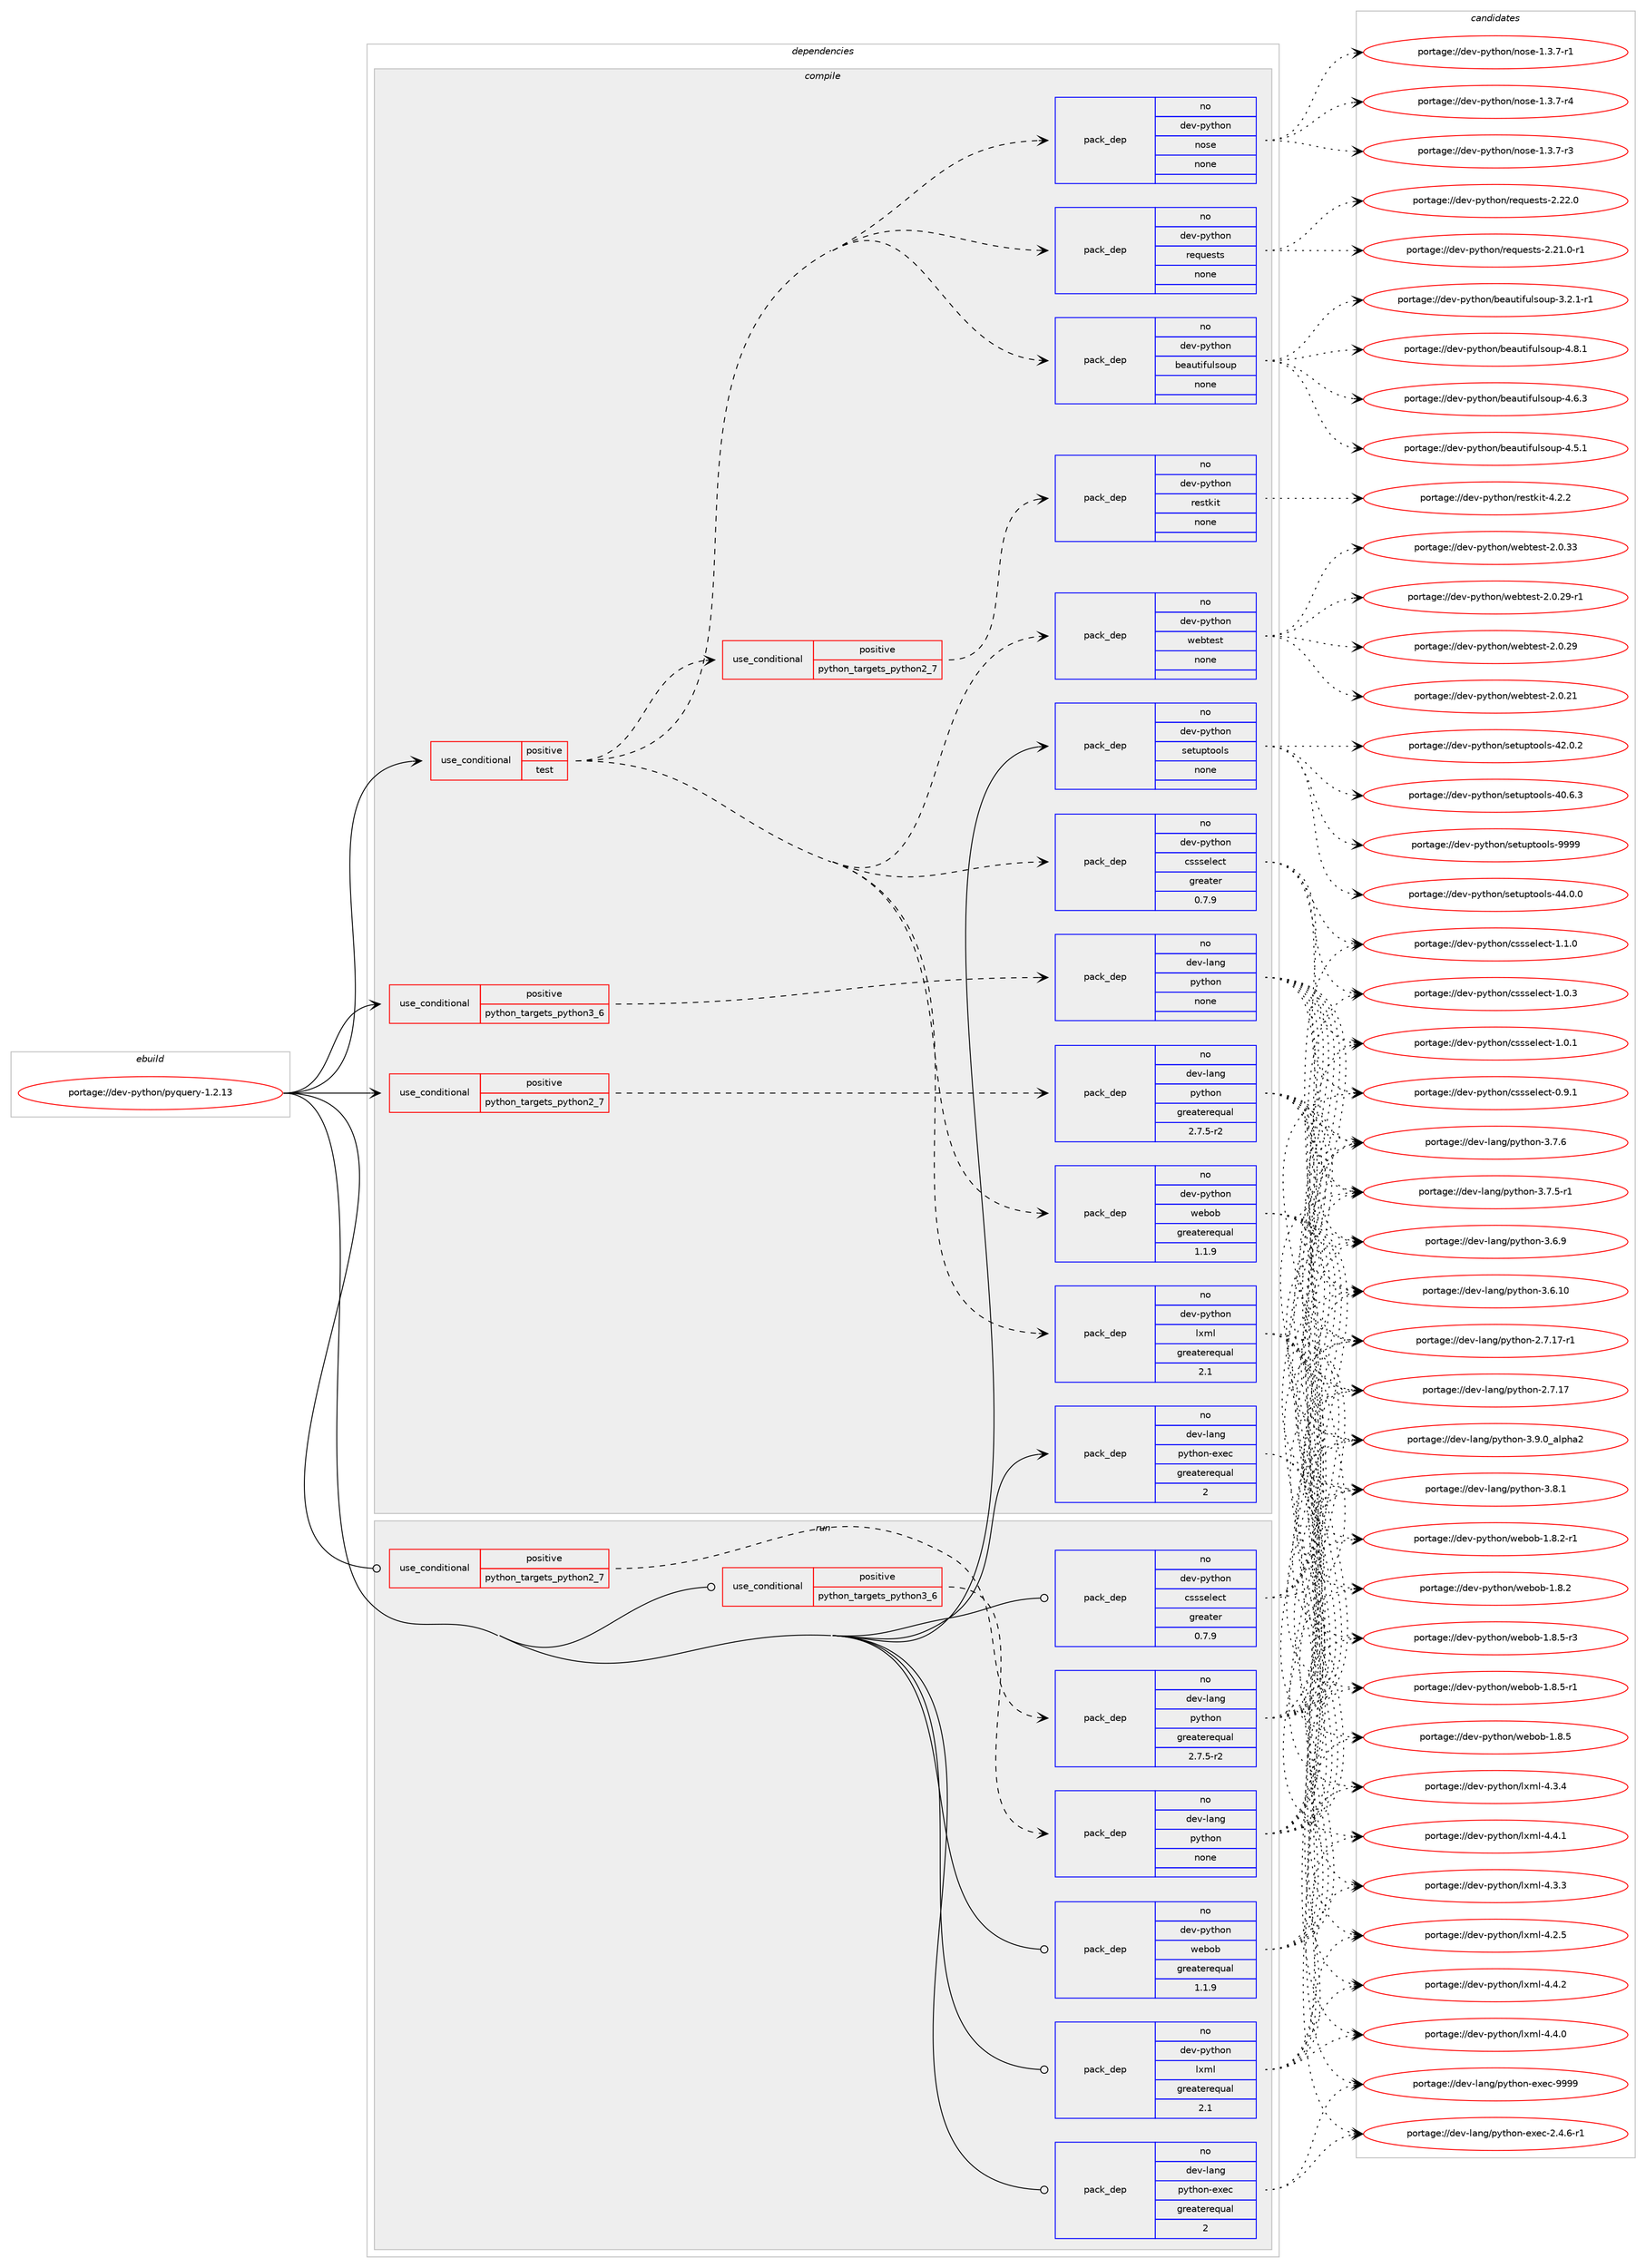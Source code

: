 digraph prolog {

# *************
# Graph options
# *************

newrank=true;
concentrate=true;
compound=true;
graph [rankdir=LR,fontname=Helvetica,fontsize=10,ranksep=1.5];#, ranksep=2.5, nodesep=0.2];
edge  [arrowhead=vee];
node  [fontname=Helvetica,fontsize=10];

# **********
# The ebuild
# **********

subgraph cluster_leftcol {
color=gray;
label=<<i>ebuild</i>>;
id [label="portage://dev-python/pyquery-1.2.13", color=red, width=4, href="../dev-python/pyquery-1.2.13.svg"];
}

# ****************
# The dependencies
# ****************

subgraph cluster_midcol {
color=gray;
label=<<i>dependencies</i>>;
subgraph cluster_compile {
fillcolor="#eeeeee";
style=filled;
label=<<i>compile</i>>;
subgraph cond108744 {
dependency435699 [label=<<TABLE BORDER="0" CELLBORDER="1" CELLSPACING="0" CELLPADDING="4"><TR><TD ROWSPAN="3" CELLPADDING="10">use_conditional</TD></TR><TR><TD>positive</TD></TR><TR><TD>python_targets_python2_7</TD></TR></TABLE>>, shape=none, color=red];
subgraph pack322029 {
dependency435700 [label=<<TABLE BORDER="0" CELLBORDER="1" CELLSPACING="0" CELLPADDING="4" WIDTH="220"><TR><TD ROWSPAN="6" CELLPADDING="30">pack_dep</TD></TR><TR><TD WIDTH="110">no</TD></TR><TR><TD>dev-lang</TD></TR><TR><TD>python</TD></TR><TR><TD>greaterequal</TD></TR><TR><TD>2.7.5-r2</TD></TR></TABLE>>, shape=none, color=blue];
}
dependency435699:e -> dependency435700:w [weight=20,style="dashed",arrowhead="vee"];
}
id:e -> dependency435699:w [weight=20,style="solid",arrowhead="vee"];
subgraph cond108745 {
dependency435701 [label=<<TABLE BORDER="0" CELLBORDER="1" CELLSPACING="0" CELLPADDING="4"><TR><TD ROWSPAN="3" CELLPADDING="10">use_conditional</TD></TR><TR><TD>positive</TD></TR><TR><TD>python_targets_python3_6</TD></TR></TABLE>>, shape=none, color=red];
subgraph pack322030 {
dependency435702 [label=<<TABLE BORDER="0" CELLBORDER="1" CELLSPACING="0" CELLPADDING="4" WIDTH="220"><TR><TD ROWSPAN="6" CELLPADDING="30">pack_dep</TD></TR><TR><TD WIDTH="110">no</TD></TR><TR><TD>dev-lang</TD></TR><TR><TD>python</TD></TR><TR><TD>none</TD></TR><TR><TD></TD></TR></TABLE>>, shape=none, color=blue];
}
dependency435701:e -> dependency435702:w [weight=20,style="dashed",arrowhead="vee"];
}
id:e -> dependency435701:w [weight=20,style="solid",arrowhead="vee"];
subgraph cond108746 {
dependency435703 [label=<<TABLE BORDER="0" CELLBORDER="1" CELLSPACING="0" CELLPADDING="4"><TR><TD ROWSPAN="3" CELLPADDING="10">use_conditional</TD></TR><TR><TD>positive</TD></TR><TR><TD>test</TD></TR></TABLE>>, shape=none, color=red];
subgraph pack322031 {
dependency435704 [label=<<TABLE BORDER="0" CELLBORDER="1" CELLSPACING="0" CELLPADDING="4" WIDTH="220"><TR><TD ROWSPAN="6" CELLPADDING="30">pack_dep</TD></TR><TR><TD WIDTH="110">no</TD></TR><TR><TD>dev-python</TD></TR><TR><TD>lxml</TD></TR><TR><TD>greaterequal</TD></TR><TR><TD>2.1</TD></TR></TABLE>>, shape=none, color=blue];
}
dependency435703:e -> dependency435704:w [weight=20,style="dashed",arrowhead="vee"];
subgraph pack322032 {
dependency435705 [label=<<TABLE BORDER="0" CELLBORDER="1" CELLSPACING="0" CELLPADDING="4" WIDTH="220"><TR><TD ROWSPAN="6" CELLPADDING="30">pack_dep</TD></TR><TR><TD WIDTH="110">no</TD></TR><TR><TD>dev-python</TD></TR><TR><TD>cssselect</TD></TR><TR><TD>greater</TD></TR><TR><TD>0.7.9</TD></TR></TABLE>>, shape=none, color=blue];
}
dependency435703:e -> dependency435705:w [weight=20,style="dashed",arrowhead="vee"];
subgraph pack322033 {
dependency435706 [label=<<TABLE BORDER="0" CELLBORDER="1" CELLSPACING="0" CELLPADDING="4" WIDTH="220"><TR><TD ROWSPAN="6" CELLPADDING="30">pack_dep</TD></TR><TR><TD WIDTH="110">no</TD></TR><TR><TD>dev-python</TD></TR><TR><TD>webob</TD></TR><TR><TD>greaterequal</TD></TR><TR><TD>1.1.9</TD></TR></TABLE>>, shape=none, color=blue];
}
dependency435703:e -> dependency435706:w [weight=20,style="dashed",arrowhead="vee"];
subgraph pack322034 {
dependency435707 [label=<<TABLE BORDER="0" CELLBORDER="1" CELLSPACING="0" CELLPADDING="4" WIDTH="220"><TR><TD ROWSPAN="6" CELLPADDING="30">pack_dep</TD></TR><TR><TD WIDTH="110">no</TD></TR><TR><TD>dev-python</TD></TR><TR><TD>beautifulsoup</TD></TR><TR><TD>none</TD></TR><TR><TD></TD></TR></TABLE>>, shape=none, color=blue];
}
dependency435703:e -> dependency435707:w [weight=20,style="dashed",arrowhead="vee"];
subgraph pack322035 {
dependency435708 [label=<<TABLE BORDER="0" CELLBORDER="1" CELLSPACING="0" CELLPADDING="4" WIDTH="220"><TR><TD ROWSPAN="6" CELLPADDING="30">pack_dep</TD></TR><TR><TD WIDTH="110">no</TD></TR><TR><TD>dev-python</TD></TR><TR><TD>requests</TD></TR><TR><TD>none</TD></TR><TR><TD></TD></TR></TABLE>>, shape=none, color=blue];
}
dependency435703:e -> dependency435708:w [weight=20,style="dashed",arrowhead="vee"];
subgraph pack322036 {
dependency435709 [label=<<TABLE BORDER="0" CELLBORDER="1" CELLSPACING="0" CELLPADDING="4" WIDTH="220"><TR><TD ROWSPAN="6" CELLPADDING="30">pack_dep</TD></TR><TR><TD WIDTH="110">no</TD></TR><TR><TD>dev-python</TD></TR><TR><TD>nose</TD></TR><TR><TD>none</TD></TR><TR><TD></TD></TR></TABLE>>, shape=none, color=blue];
}
dependency435703:e -> dependency435709:w [weight=20,style="dashed",arrowhead="vee"];
subgraph pack322037 {
dependency435710 [label=<<TABLE BORDER="0" CELLBORDER="1" CELLSPACING="0" CELLPADDING="4" WIDTH="220"><TR><TD ROWSPAN="6" CELLPADDING="30">pack_dep</TD></TR><TR><TD WIDTH="110">no</TD></TR><TR><TD>dev-python</TD></TR><TR><TD>webtest</TD></TR><TR><TD>none</TD></TR><TR><TD></TD></TR></TABLE>>, shape=none, color=blue];
}
dependency435703:e -> dependency435710:w [weight=20,style="dashed",arrowhead="vee"];
subgraph cond108747 {
dependency435711 [label=<<TABLE BORDER="0" CELLBORDER="1" CELLSPACING="0" CELLPADDING="4"><TR><TD ROWSPAN="3" CELLPADDING="10">use_conditional</TD></TR><TR><TD>positive</TD></TR><TR><TD>python_targets_python2_7</TD></TR></TABLE>>, shape=none, color=red];
subgraph pack322038 {
dependency435712 [label=<<TABLE BORDER="0" CELLBORDER="1" CELLSPACING="0" CELLPADDING="4" WIDTH="220"><TR><TD ROWSPAN="6" CELLPADDING="30">pack_dep</TD></TR><TR><TD WIDTH="110">no</TD></TR><TR><TD>dev-python</TD></TR><TR><TD>restkit</TD></TR><TR><TD>none</TD></TR><TR><TD></TD></TR></TABLE>>, shape=none, color=blue];
}
dependency435711:e -> dependency435712:w [weight=20,style="dashed",arrowhead="vee"];
}
dependency435703:e -> dependency435711:w [weight=20,style="dashed",arrowhead="vee"];
}
id:e -> dependency435703:w [weight=20,style="solid",arrowhead="vee"];
subgraph pack322039 {
dependency435713 [label=<<TABLE BORDER="0" CELLBORDER="1" CELLSPACING="0" CELLPADDING="4" WIDTH="220"><TR><TD ROWSPAN="6" CELLPADDING="30">pack_dep</TD></TR><TR><TD WIDTH="110">no</TD></TR><TR><TD>dev-lang</TD></TR><TR><TD>python-exec</TD></TR><TR><TD>greaterequal</TD></TR><TR><TD>2</TD></TR></TABLE>>, shape=none, color=blue];
}
id:e -> dependency435713:w [weight=20,style="solid",arrowhead="vee"];
subgraph pack322040 {
dependency435714 [label=<<TABLE BORDER="0" CELLBORDER="1" CELLSPACING="0" CELLPADDING="4" WIDTH="220"><TR><TD ROWSPAN="6" CELLPADDING="30">pack_dep</TD></TR><TR><TD WIDTH="110">no</TD></TR><TR><TD>dev-python</TD></TR><TR><TD>setuptools</TD></TR><TR><TD>none</TD></TR><TR><TD></TD></TR></TABLE>>, shape=none, color=blue];
}
id:e -> dependency435714:w [weight=20,style="solid",arrowhead="vee"];
}
subgraph cluster_compileandrun {
fillcolor="#eeeeee";
style=filled;
label=<<i>compile and run</i>>;
}
subgraph cluster_run {
fillcolor="#eeeeee";
style=filled;
label=<<i>run</i>>;
subgraph cond108748 {
dependency435715 [label=<<TABLE BORDER="0" CELLBORDER="1" CELLSPACING="0" CELLPADDING="4"><TR><TD ROWSPAN="3" CELLPADDING="10">use_conditional</TD></TR><TR><TD>positive</TD></TR><TR><TD>python_targets_python2_7</TD></TR></TABLE>>, shape=none, color=red];
subgraph pack322041 {
dependency435716 [label=<<TABLE BORDER="0" CELLBORDER="1" CELLSPACING="0" CELLPADDING="4" WIDTH="220"><TR><TD ROWSPAN="6" CELLPADDING="30">pack_dep</TD></TR><TR><TD WIDTH="110">no</TD></TR><TR><TD>dev-lang</TD></TR><TR><TD>python</TD></TR><TR><TD>greaterequal</TD></TR><TR><TD>2.7.5-r2</TD></TR></TABLE>>, shape=none, color=blue];
}
dependency435715:e -> dependency435716:w [weight=20,style="dashed",arrowhead="vee"];
}
id:e -> dependency435715:w [weight=20,style="solid",arrowhead="odot"];
subgraph cond108749 {
dependency435717 [label=<<TABLE BORDER="0" CELLBORDER="1" CELLSPACING="0" CELLPADDING="4"><TR><TD ROWSPAN="3" CELLPADDING="10">use_conditional</TD></TR><TR><TD>positive</TD></TR><TR><TD>python_targets_python3_6</TD></TR></TABLE>>, shape=none, color=red];
subgraph pack322042 {
dependency435718 [label=<<TABLE BORDER="0" CELLBORDER="1" CELLSPACING="0" CELLPADDING="4" WIDTH="220"><TR><TD ROWSPAN="6" CELLPADDING="30">pack_dep</TD></TR><TR><TD WIDTH="110">no</TD></TR><TR><TD>dev-lang</TD></TR><TR><TD>python</TD></TR><TR><TD>none</TD></TR><TR><TD></TD></TR></TABLE>>, shape=none, color=blue];
}
dependency435717:e -> dependency435718:w [weight=20,style="dashed",arrowhead="vee"];
}
id:e -> dependency435717:w [weight=20,style="solid",arrowhead="odot"];
subgraph pack322043 {
dependency435719 [label=<<TABLE BORDER="0" CELLBORDER="1" CELLSPACING="0" CELLPADDING="4" WIDTH="220"><TR><TD ROWSPAN="6" CELLPADDING="30">pack_dep</TD></TR><TR><TD WIDTH="110">no</TD></TR><TR><TD>dev-lang</TD></TR><TR><TD>python-exec</TD></TR><TR><TD>greaterequal</TD></TR><TR><TD>2</TD></TR></TABLE>>, shape=none, color=blue];
}
id:e -> dependency435719:w [weight=20,style="solid",arrowhead="odot"];
subgraph pack322044 {
dependency435720 [label=<<TABLE BORDER="0" CELLBORDER="1" CELLSPACING="0" CELLPADDING="4" WIDTH="220"><TR><TD ROWSPAN="6" CELLPADDING="30">pack_dep</TD></TR><TR><TD WIDTH="110">no</TD></TR><TR><TD>dev-python</TD></TR><TR><TD>cssselect</TD></TR><TR><TD>greater</TD></TR><TR><TD>0.7.9</TD></TR></TABLE>>, shape=none, color=blue];
}
id:e -> dependency435720:w [weight=20,style="solid",arrowhead="odot"];
subgraph pack322045 {
dependency435721 [label=<<TABLE BORDER="0" CELLBORDER="1" CELLSPACING="0" CELLPADDING="4" WIDTH="220"><TR><TD ROWSPAN="6" CELLPADDING="30">pack_dep</TD></TR><TR><TD WIDTH="110">no</TD></TR><TR><TD>dev-python</TD></TR><TR><TD>lxml</TD></TR><TR><TD>greaterequal</TD></TR><TR><TD>2.1</TD></TR></TABLE>>, shape=none, color=blue];
}
id:e -> dependency435721:w [weight=20,style="solid",arrowhead="odot"];
subgraph pack322046 {
dependency435722 [label=<<TABLE BORDER="0" CELLBORDER="1" CELLSPACING="0" CELLPADDING="4" WIDTH="220"><TR><TD ROWSPAN="6" CELLPADDING="30">pack_dep</TD></TR><TR><TD WIDTH="110">no</TD></TR><TR><TD>dev-python</TD></TR><TR><TD>webob</TD></TR><TR><TD>greaterequal</TD></TR><TR><TD>1.1.9</TD></TR></TABLE>>, shape=none, color=blue];
}
id:e -> dependency435722:w [weight=20,style="solid",arrowhead="odot"];
}
}

# **************
# The candidates
# **************

subgraph cluster_choices {
rank=same;
color=gray;
label=<<i>candidates</i>>;

subgraph choice322029 {
color=black;
nodesep=1;
choice10010111845108971101034711212111610411111045514657464895971081121049750 [label="portage://dev-lang/python-3.9.0_alpha2", color=red, width=4,href="../dev-lang/python-3.9.0_alpha2.svg"];
choice100101118451089711010347112121116104111110455146564649 [label="portage://dev-lang/python-3.8.1", color=red, width=4,href="../dev-lang/python-3.8.1.svg"];
choice100101118451089711010347112121116104111110455146554654 [label="portage://dev-lang/python-3.7.6", color=red, width=4,href="../dev-lang/python-3.7.6.svg"];
choice1001011184510897110103471121211161041111104551465546534511449 [label="portage://dev-lang/python-3.7.5-r1", color=red, width=4,href="../dev-lang/python-3.7.5-r1.svg"];
choice100101118451089711010347112121116104111110455146544657 [label="portage://dev-lang/python-3.6.9", color=red, width=4,href="../dev-lang/python-3.6.9.svg"];
choice10010111845108971101034711212111610411111045514654464948 [label="portage://dev-lang/python-3.6.10", color=red, width=4,href="../dev-lang/python-3.6.10.svg"];
choice100101118451089711010347112121116104111110455046554649554511449 [label="portage://dev-lang/python-2.7.17-r1", color=red, width=4,href="../dev-lang/python-2.7.17-r1.svg"];
choice10010111845108971101034711212111610411111045504655464955 [label="portage://dev-lang/python-2.7.17", color=red, width=4,href="../dev-lang/python-2.7.17.svg"];
dependency435700:e -> choice10010111845108971101034711212111610411111045514657464895971081121049750:w [style=dotted,weight="100"];
dependency435700:e -> choice100101118451089711010347112121116104111110455146564649:w [style=dotted,weight="100"];
dependency435700:e -> choice100101118451089711010347112121116104111110455146554654:w [style=dotted,weight="100"];
dependency435700:e -> choice1001011184510897110103471121211161041111104551465546534511449:w [style=dotted,weight="100"];
dependency435700:e -> choice100101118451089711010347112121116104111110455146544657:w [style=dotted,weight="100"];
dependency435700:e -> choice10010111845108971101034711212111610411111045514654464948:w [style=dotted,weight="100"];
dependency435700:e -> choice100101118451089711010347112121116104111110455046554649554511449:w [style=dotted,weight="100"];
dependency435700:e -> choice10010111845108971101034711212111610411111045504655464955:w [style=dotted,weight="100"];
}
subgraph choice322030 {
color=black;
nodesep=1;
choice10010111845108971101034711212111610411111045514657464895971081121049750 [label="portage://dev-lang/python-3.9.0_alpha2", color=red, width=4,href="../dev-lang/python-3.9.0_alpha2.svg"];
choice100101118451089711010347112121116104111110455146564649 [label="portage://dev-lang/python-3.8.1", color=red, width=4,href="../dev-lang/python-3.8.1.svg"];
choice100101118451089711010347112121116104111110455146554654 [label="portage://dev-lang/python-3.7.6", color=red, width=4,href="../dev-lang/python-3.7.6.svg"];
choice1001011184510897110103471121211161041111104551465546534511449 [label="portage://dev-lang/python-3.7.5-r1", color=red, width=4,href="../dev-lang/python-3.7.5-r1.svg"];
choice100101118451089711010347112121116104111110455146544657 [label="portage://dev-lang/python-3.6.9", color=red, width=4,href="../dev-lang/python-3.6.9.svg"];
choice10010111845108971101034711212111610411111045514654464948 [label="portage://dev-lang/python-3.6.10", color=red, width=4,href="../dev-lang/python-3.6.10.svg"];
choice100101118451089711010347112121116104111110455046554649554511449 [label="portage://dev-lang/python-2.7.17-r1", color=red, width=4,href="../dev-lang/python-2.7.17-r1.svg"];
choice10010111845108971101034711212111610411111045504655464955 [label="portage://dev-lang/python-2.7.17", color=red, width=4,href="../dev-lang/python-2.7.17.svg"];
dependency435702:e -> choice10010111845108971101034711212111610411111045514657464895971081121049750:w [style=dotted,weight="100"];
dependency435702:e -> choice100101118451089711010347112121116104111110455146564649:w [style=dotted,weight="100"];
dependency435702:e -> choice100101118451089711010347112121116104111110455146554654:w [style=dotted,weight="100"];
dependency435702:e -> choice1001011184510897110103471121211161041111104551465546534511449:w [style=dotted,weight="100"];
dependency435702:e -> choice100101118451089711010347112121116104111110455146544657:w [style=dotted,weight="100"];
dependency435702:e -> choice10010111845108971101034711212111610411111045514654464948:w [style=dotted,weight="100"];
dependency435702:e -> choice100101118451089711010347112121116104111110455046554649554511449:w [style=dotted,weight="100"];
dependency435702:e -> choice10010111845108971101034711212111610411111045504655464955:w [style=dotted,weight="100"];
}
subgraph choice322031 {
color=black;
nodesep=1;
choice1001011184511212111610411111047108120109108455246524650 [label="portage://dev-python/lxml-4.4.2", color=red, width=4,href="../dev-python/lxml-4.4.2.svg"];
choice1001011184511212111610411111047108120109108455246524649 [label="portage://dev-python/lxml-4.4.1", color=red, width=4,href="../dev-python/lxml-4.4.1.svg"];
choice1001011184511212111610411111047108120109108455246524648 [label="portage://dev-python/lxml-4.4.0", color=red, width=4,href="../dev-python/lxml-4.4.0.svg"];
choice1001011184511212111610411111047108120109108455246514652 [label="portage://dev-python/lxml-4.3.4", color=red, width=4,href="../dev-python/lxml-4.3.4.svg"];
choice1001011184511212111610411111047108120109108455246514651 [label="portage://dev-python/lxml-4.3.3", color=red, width=4,href="../dev-python/lxml-4.3.3.svg"];
choice1001011184511212111610411111047108120109108455246504653 [label="portage://dev-python/lxml-4.2.5", color=red, width=4,href="../dev-python/lxml-4.2.5.svg"];
dependency435704:e -> choice1001011184511212111610411111047108120109108455246524650:w [style=dotted,weight="100"];
dependency435704:e -> choice1001011184511212111610411111047108120109108455246524649:w [style=dotted,weight="100"];
dependency435704:e -> choice1001011184511212111610411111047108120109108455246524648:w [style=dotted,weight="100"];
dependency435704:e -> choice1001011184511212111610411111047108120109108455246514652:w [style=dotted,weight="100"];
dependency435704:e -> choice1001011184511212111610411111047108120109108455246514651:w [style=dotted,weight="100"];
dependency435704:e -> choice1001011184511212111610411111047108120109108455246504653:w [style=dotted,weight="100"];
}
subgraph choice322032 {
color=black;
nodesep=1;
choice10010111845112121116104111110479911511511510110810199116454946494648 [label="portage://dev-python/cssselect-1.1.0", color=red, width=4,href="../dev-python/cssselect-1.1.0.svg"];
choice10010111845112121116104111110479911511511510110810199116454946484651 [label="portage://dev-python/cssselect-1.0.3", color=red, width=4,href="../dev-python/cssselect-1.0.3.svg"];
choice10010111845112121116104111110479911511511510110810199116454946484649 [label="portage://dev-python/cssselect-1.0.1", color=red, width=4,href="../dev-python/cssselect-1.0.1.svg"];
choice10010111845112121116104111110479911511511510110810199116454846574649 [label="portage://dev-python/cssselect-0.9.1", color=red, width=4,href="../dev-python/cssselect-0.9.1.svg"];
dependency435705:e -> choice10010111845112121116104111110479911511511510110810199116454946494648:w [style=dotted,weight="100"];
dependency435705:e -> choice10010111845112121116104111110479911511511510110810199116454946484651:w [style=dotted,weight="100"];
dependency435705:e -> choice10010111845112121116104111110479911511511510110810199116454946484649:w [style=dotted,weight="100"];
dependency435705:e -> choice10010111845112121116104111110479911511511510110810199116454846574649:w [style=dotted,weight="100"];
}
subgraph choice322033 {
color=black;
nodesep=1;
choice100101118451121211161041111104711910198111984549465646534511451 [label="portage://dev-python/webob-1.8.5-r3", color=red, width=4,href="../dev-python/webob-1.8.5-r3.svg"];
choice100101118451121211161041111104711910198111984549465646534511449 [label="portage://dev-python/webob-1.8.5-r1", color=red, width=4,href="../dev-python/webob-1.8.5-r1.svg"];
choice10010111845112121116104111110471191019811198454946564653 [label="portage://dev-python/webob-1.8.5", color=red, width=4,href="../dev-python/webob-1.8.5.svg"];
choice100101118451121211161041111104711910198111984549465646504511449 [label="portage://dev-python/webob-1.8.2-r1", color=red, width=4,href="../dev-python/webob-1.8.2-r1.svg"];
choice10010111845112121116104111110471191019811198454946564650 [label="portage://dev-python/webob-1.8.2", color=red, width=4,href="../dev-python/webob-1.8.2.svg"];
dependency435706:e -> choice100101118451121211161041111104711910198111984549465646534511451:w [style=dotted,weight="100"];
dependency435706:e -> choice100101118451121211161041111104711910198111984549465646534511449:w [style=dotted,weight="100"];
dependency435706:e -> choice10010111845112121116104111110471191019811198454946564653:w [style=dotted,weight="100"];
dependency435706:e -> choice100101118451121211161041111104711910198111984549465646504511449:w [style=dotted,weight="100"];
dependency435706:e -> choice10010111845112121116104111110471191019811198454946564650:w [style=dotted,weight="100"];
}
subgraph choice322034 {
color=black;
nodesep=1;
choice10010111845112121116104111110479810197117116105102117108115111117112455246564649 [label="portage://dev-python/beautifulsoup-4.8.1", color=red, width=4,href="../dev-python/beautifulsoup-4.8.1.svg"];
choice10010111845112121116104111110479810197117116105102117108115111117112455246544651 [label="portage://dev-python/beautifulsoup-4.6.3", color=red, width=4,href="../dev-python/beautifulsoup-4.6.3.svg"];
choice10010111845112121116104111110479810197117116105102117108115111117112455246534649 [label="portage://dev-python/beautifulsoup-4.5.1", color=red, width=4,href="../dev-python/beautifulsoup-4.5.1.svg"];
choice100101118451121211161041111104798101971171161051021171081151111171124551465046494511449 [label="portage://dev-python/beautifulsoup-3.2.1-r1", color=red, width=4,href="../dev-python/beautifulsoup-3.2.1-r1.svg"];
dependency435707:e -> choice10010111845112121116104111110479810197117116105102117108115111117112455246564649:w [style=dotted,weight="100"];
dependency435707:e -> choice10010111845112121116104111110479810197117116105102117108115111117112455246544651:w [style=dotted,weight="100"];
dependency435707:e -> choice10010111845112121116104111110479810197117116105102117108115111117112455246534649:w [style=dotted,weight="100"];
dependency435707:e -> choice100101118451121211161041111104798101971171161051021171081151111171124551465046494511449:w [style=dotted,weight="100"];
}
subgraph choice322035 {
color=black;
nodesep=1;
choice100101118451121211161041111104711410111311710111511611545504650504648 [label="portage://dev-python/requests-2.22.0", color=red, width=4,href="../dev-python/requests-2.22.0.svg"];
choice1001011184511212111610411111047114101113117101115116115455046504946484511449 [label="portage://dev-python/requests-2.21.0-r1", color=red, width=4,href="../dev-python/requests-2.21.0-r1.svg"];
dependency435708:e -> choice100101118451121211161041111104711410111311710111511611545504650504648:w [style=dotted,weight="100"];
dependency435708:e -> choice1001011184511212111610411111047114101113117101115116115455046504946484511449:w [style=dotted,weight="100"];
}
subgraph choice322036 {
color=black;
nodesep=1;
choice10010111845112121116104111110471101111151014549465146554511452 [label="portage://dev-python/nose-1.3.7-r4", color=red, width=4,href="../dev-python/nose-1.3.7-r4.svg"];
choice10010111845112121116104111110471101111151014549465146554511451 [label="portage://dev-python/nose-1.3.7-r3", color=red, width=4,href="../dev-python/nose-1.3.7-r3.svg"];
choice10010111845112121116104111110471101111151014549465146554511449 [label="portage://dev-python/nose-1.3.7-r1", color=red, width=4,href="../dev-python/nose-1.3.7-r1.svg"];
dependency435709:e -> choice10010111845112121116104111110471101111151014549465146554511452:w [style=dotted,weight="100"];
dependency435709:e -> choice10010111845112121116104111110471101111151014549465146554511451:w [style=dotted,weight="100"];
dependency435709:e -> choice10010111845112121116104111110471101111151014549465146554511449:w [style=dotted,weight="100"];
}
subgraph choice322037 {
color=black;
nodesep=1;
choice10010111845112121116104111110471191019811610111511645504648465151 [label="portage://dev-python/webtest-2.0.33", color=red, width=4,href="../dev-python/webtest-2.0.33.svg"];
choice100101118451121211161041111104711910198116101115116455046484650574511449 [label="portage://dev-python/webtest-2.0.29-r1", color=red, width=4,href="../dev-python/webtest-2.0.29-r1.svg"];
choice10010111845112121116104111110471191019811610111511645504648465057 [label="portage://dev-python/webtest-2.0.29", color=red, width=4,href="../dev-python/webtest-2.0.29.svg"];
choice10010111845112121116104111110471191019811610111511645504648465049 [label="portage://dev-python/webtest-2.0.21", color=red, width=4,href="../dev-python/webtest-2.0.21.svg"];
dependency435710:e -> choice10010111845112121116104111110471191019811610111511645504648465151:w [style=dotted,weight="100"];
dependency435710:e -> choice100101118451121211161041111104711910198116101115116455046484650574511449:w [style=dotted,weight="100"];
dependency435710:e -> choice10010111845112121116104111110471191019811610111511645504648465057:w [style=dotted,weight="100"];
dependency435710:e -> choice10010111845112121116104111110471191019811610111511645504648465049:w [style=dotted,weight="100"];
}
subgraph choice322038 {
color=black;
nodesep=1;
choice1001011184511212111610411111047114101115116107105116455246504650 [label="portage://dev-python/restkit-4.2.2", color=red, width=4,href="../dev-python/restkit-4.2.2.svg"];
dependency435712:e -> choice1001011184511212111610411111047114101115116107105116455246504650:w [style=dotted,weight="100"];
}
subgraph choice322039 {
color=black;
nodesep=1;
choice10010111845108971101034711212111610411111045101120101994557575757 [label="portage://dev-lang/python-exec-9999", color=red, width=4,href="../dev-lang/python-exec-9999.svg"];
choice10010111845108971101034711212111610411111045101120101994550465246544511449 [label="portage://dev-lang/python-exec-2.4.6-r1", color=red, width=4,href="../dev-lang/python-exec-2.4.6-r1.svg"];
dependency435713:e -> choice10010111845108971101034711212111610411111045101120101994557575757:w [style=dotted,weight="100"];
dependency435713:e -> choice10010111845108971101034711212111610411111045101120101994550465246544511449:w [style=dotted,weight="100"];
}
subgraph choice322040 {
color=black;
nodesep=1;
choice10010111845112121116104111110471151011161171121161111111081154557575757 [label="portage://dev-python/setuptools-9999", color=red, width=4,href="../dev-python/setuptools-9999.svg"];
choice100101118451121211161041111104711510111611711211611111110811545525246484648 [label="portage://dev-python/setuptools-44.0.0", color=red, width=4,href="../dev-python/setuptools-44.0.0.svg"];
choice100101118451121211161041111104711510111611711211611111110811545525046484650 [label="portage://dev-python/setuptools-42.0.2", color=red, width=4,href="../dev-python/setuptools-42.0.2.svg"];
choice100101118451121211161041111104711510111611711211611111110811545524846544651 [label="portage://dev-python/setuptools-40.6.3", color=red, width=4,href="../dev-python/setuptools-40.6.3.svg"];
dependency435714:e -> choice10010111845112121116104111110471151011161171121161111111081154557575757:w [style=dotted,weight="100"];
dependency435714:e -> choice100101118451121211161041111104711510111611711211611111110811545525246484648:w [style=dotted,weight="100"];
dependency435714:e -> choice100101118451121211161041111104711510111611711211611111110811545525046484650:w [style=dotted,weight="100"];
dependency435714:e -> choice100101118451121211161041111104711510111611711211611111110811545524846544651:w [style=dotted,weight="100"];
}
subgraph choice322041 {
color=black;
nodesep=1;
choice10010111845108971101034711212111610411111045514657464895971081121049750 [label="portage://dev-lang/python-3.9.0_alpha2", color=red, width=4,href="../dev-lang/python-3.9.0_alpha2.svg"];
choice100101118451089711010347112121116104111110455146564649 [label="portage://dev-lang/python-3.8.1", color=red, width=4,href="../dev-lang/python-3.8.1.svg"];
choice100101118451089711010347112121116104111110455146554654 [label="portage://dev-lang/python-3.7.6", color=red, width=4,href="../dev-lang/python-3.7.6.svg"];
choice1001011184510897110103471121211161041111104551465546534511449 [label="portage://dev-lang/python-3.7.5-r1", color=red, width=4,href="../dev-lang/python-3.7.5-r1.svg"];
choice100101118451089711010347112121116104111110455146544657 [label="portage://dev-lang/python-3.6.9", color=red, width=4,href="../dev-lang/python-3.6.9.svg"];
choice10010111845108971101034711212111610411111045514654464948 [label="portage://dev-lang/python-3.6.10", color=red, width=4,href="../dev-lang/python-3.6.10.svg"];
choice100101118451089711010347112121116104111110455046554649554511449 [label="portage://dev-lang/python-2.7.17-r1", color=red, width=4,href="../dev-lang/python-2.7.17-r1.svg"];
choice10010111845108971101034711212111610411111045504655464955 [label="portage://dev-lang/python-2.7.17", color=red, width=4,href="../dev-lang/python-2.7.17.svg"];
dependency435716:e -> choice10010111845108971101034711212111610411111045514657464895971081121049750:w [style=dotted,weight="100"];
dependency435716:e -> choice100101118451089711010347112121116104111110455146564649:w [style=dotted,weight="100"];
dependency435716:e -> choice100101118451089711010347112121116104111110455146554654:w [style=dotted,weight="100"];
dependency435716:e -> choice1001011184510897110103471121211161041111104551465546534511449:w [style=dotted,weight="100"];
dependency435716:e -> choice100101118451089711010347112121116104111110455146544657:w [style=dotted,weight="100"];
dependency435716:e -> choice10010111845108971101034711212111610411111045514654464948:w [style=dotted,weight="100"];
dependency435716:e -> choice100101118451089711010347112121116104111110455046554649554511449:w [style=dotted,weight="100"];
dependency435716:e -> choice10010111845108971101034711212111610411111045504655464955:w [style=dotted,weight="100"];
}
subgraph choice322042 {
color=black;
nodesep=1;
choice10010111845108971101034711212111610411111045514657464895971081121049750 [label="portage://dev-lang/python-3.9.0_alpha2", color=red, width=4,href="../dev-lang/python-3.9.0_alpha2.svg"];
choice100101118451089711010347112121116104111110455146564649 [label="portage://dev-lang/python-3.8.1", color=red, width=4,href="../dev-lang/python-3.8.1.svg"];
choice100101118451089711010347112121116104111110455146554654 [label="portage://dev-lang/python-3.7.6", color=red, width=4,href="../dev-lang/python-3.7.6.svg"];
choice1001011184510897110103471121211161041111104551465546534511449 [label="portage://dev-lang/python-3.7.5-r1", color=red, width=4,href="../dev-lang/python-3.7.5-r1.svg"];
choice100101118451089711010347112121116104111110455146544657 [label="portage://dev-lang/python-3.6.9", color=red, width=4,href="../dev-lang/python-3.6.9.svg"];
choice10010111845108971101034711212111610411111045514654464948 [label="portage://dev-lang/python-3.6.10", color=red, width=4,href="../dev-lang/python-3.6.10.svg"];
choice100101118451089711010347112121116104111110455046554649554511449 [label="portage://dev-lang/python-2.7.17-r1", color=red, width=4,href="../dev-lang/python-2.7.17-r1.svg"];
choice10010111845108971101034711212111610411111045504655464955 [label="portage://dev-lang/python-2.7.17", color=red, width=4,href="../dev-lang/python-2.7.17.svg"];
dependency435718:e -> choice10010111845108971101034711212111610411111045514657464895971081121049750:w [style=dotted,weight="100"];
dependency435718:e -> choice100101118451089711010347112121116104111110455146564649:w [style=dotted,weight="100"];
dependency435718:e -> choice100101118451089711010347112121116104111110455146554654:w [style=dotted,weight="100"];
dependency435718:e -> choice1001011184510897110103471121211161041111104551465546534511449:w [style=dotted,weight="100"];
dependency435718:e -> choice100101118451089711010347112121116104111110455146544657:w [style=dotted,weight="100"];
dependency435718:e -> choice10010111845108971101034711212111610411111045514654464948:w [style=dotted,weight="100"];
dependency435718:e -> choice100101118451089711010347112121116104111110455046554649554511449:w [style=dotted,weight="100"];
dependency435718:e -> choice10010111845108971101034711212111610411111045504655464955:w [style=dotted,weight="100"];
}
subgraph choice322043 {
color=black;
nodesep=1;
choice10010111845108971101034711212111610411111045101120101994557575757 [label="portage://dev-lang/python-exec-9999", color=red, width=4,href="../dev-lang/python-exec-9999.svg"];
choice10010111845108971101034711212111610411111045101120101994550465246544511449 [label="portage://dev-lang/python-exec-2.4.6-r1", color=red, width=4,href="../dev-lang/python-exec-2.4.6-r1.svg"];
dependency435719:e -> choice10010111845108971101034711212111610411111045101120101994557575757:w [style=dotted,weight="100"];
dependency435719:e -> choice10010111845108971101034711212111610411111045101120101994550465246544511449:w [style=dotted,weight="100"];
}
subgraph choice322044 {
color=black;
nodesep=1;
choice10010111845112121116104111110479911511511510110810199116454946494648 [label="portage://dev-python/cssselect-1.1.0", color=red, width=4,href="../dev-python/cssselect-1.1.0.svg"];
choice10010111845112121116104111110479911511511510110810199116454946484651 [label="portage://dev-python/cssselect-1.0.3", color=red, width=4,href="../dev-python/cssselect-1.0.3.svg"];
choice10010111845112121116104111110479911511511510110810199116454946484649 [label="portage://dev-python/cssselect-1.0.1", color=red, width=4,href="../dev-python/cssselect-1.0.1.svg"];
choice10010111845112121116104111110479911511511510110810199116454846574649 [label="portage://dev-python/cssselect-0.9.1", color=red, width=4,href="../dev-python/cssselect-0.9.1.svg"];
dependency435720:e -> choice10010111845112121116104111110479911511511510110810199116454946494648:w [style=dotted,weight="100"];
dependency435720:e -> choice10010111845112121116104111110479911511511510110810199116454946484651:w [style=dotted,weight="100"];
dependency435720:e -> choice10010111845112121116104111110479911511511510110810199116454946484649:w [style=dotted,weight="100"];
dependency435720:e -> choice10010111845112121116104111110479911511511510110810199116454846574649:w [style=dotted,weight="100"];
}
subgraph choice322045 {
color=black;
nodesep=1;
choice1001011184511212111610411111047108120109108455246524650 [label="portage://dev-python/lxml-4.4.2", color=red, width=4,href="../dev-python/lxml-4.4.2.svg"];
choice1001011184511212111610411111047108120109108455246524649 [label="portage://dev-python/lxml-4.4.1", color=red, width=4,href="../dev-python/lxml-4.4.1.svg"];
choice1001011184511212111610411111047108120109108455246524648 [label="portage://dev-python/lxml-4.4.0", color=red, width=4,href="../dev-python/lxml-4.4.0.svg"];
choice1001011184511212111610411111047108120109108455246514652 [label="portage://dev-python/lxml-4.3.4", color=red, width=4,href="../dev-python/lxml-4.3.4.svg"];
choice1001011184511212111610411111047108120109108455246514651 [label="portage://dev-python/lxml-4.3.3", color=red, width=4,href="../dev-python/lxml-4.3.3.svg"];
choice1001011184511212111610411111047108120109108455246504653 [label="portage://dev-python/lxml-4.2.5", color=red, width=4,href="../dev-python/lxml-4.2.5.svg"];
dependency435721:e -> choice1001011184511212111610411111047108120109108455246524650:w [style=dotted,weight="100"];
dependency435721:e -> choice1001011184511212111610411111047108120109108455246524649:w [style=dotted,weight="100"];
dependency435721:e -> choice1001011184511212111610411111047108120109108455246524648:w [style=dotted,weight="100"];
dependency435721:e -> choice1001011184511212111610411111047108120109108455246514652:w [style=dotted,weight="100"];
dependency435721:e -> choice1001011184511212111610411111047108120109108455246514651:w [style=dotted,weight="100"];
dependency435721:e -> choice1001011184511212111610411111047108120109108455246504653:w [style=dotted,weight="100"];
}
subgraph choice322046 {
color=black;
nodesep=1;
choice100101118451121211161041111104711910198111984549465646534511451 [label="portage://dev-python/webob-1.8.5-r3", color=red, width=4,href="../dev-python/webob-1.8.5-r3.svg"];
choice100101118451121211161041111104711910198111984549465646534511449 [label="portage://dev-python/webob-1.8.5-r1", color=red, width=4,href="../dev-python/webob-1.8.5-r1.svg"];
choice10010111845112121116104111110471191019811198454946564653 [label="portage://dev-python/webob-1.8.5", color=red, width=4,href="../dev-python/webob-1.8.5.svg"];
choice100101118451121211161041111104711910198111984549465646504511449 [label="portage://dev-python/webob-1.8.2-r1", color=red, width=4,href="../dev-python/webob-1.8.2-r1.svg"];
choice10010111845112121116104111110471191019811198454946564650 [label="portage://dev-python/webob-1.8.2", color=red, width=4,href="../dev-python/webob-1.8.2.svg"];
dependency435722:e -> choice100101118451121211161041111104711910198111984549465646534511451:w [style=dotted,weight="100"];
dependency435722:e -> choice100101118451121211161041111104711910198111984549465646534511449:w [style=dotted,weight="100"];
dependency435722:e -> choice10010111845112121116104111110471191019811198454946564653:w [style=dotted,weight="100"];
dependency435722:e -> choice100101118451121211161041111104711910198111984549465646504511449:w [style=dotted,weight="100"];
dependency435722:e -> choice10010111845112121116104111110471191019811198454946564650:w [style=dotted,weight="100"];
}
}

}
